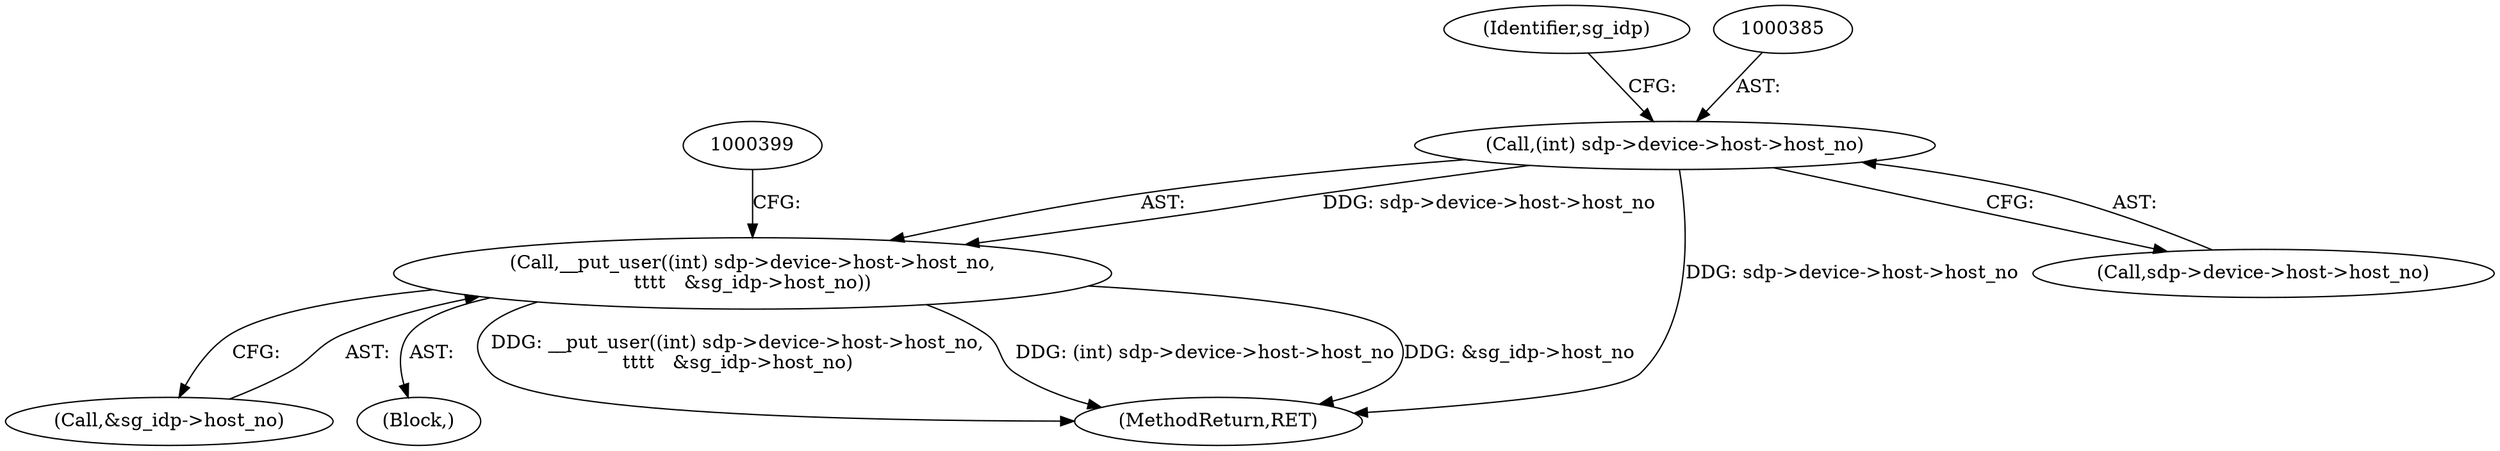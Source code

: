 digraph "0_linux_3e0097499839e0fe3af380410eababe5a47c4cf9_0@pointer" {
"1000384" [label="(Call,(int) sdp->device->host->host_no)"];
"1000383" [label="(Call,__put_user((int) sdp->device->host->host_no,\n\t\t\t\t   &sg_idp->host_no))"];
"1000383" [label="(Call,__put_user((int) sdp->device->host->host_no,\n\t\t\t\t   &sg_idp->host_no))"];
"1000393" [label="(Call,&sg_idp->host_no)"];
"1000384" [label="(Call,(int) sdp->device->host->host_no)"];
"1000369" [label="(Block,)"];
"1001060" [label="(MethodReturn,RET)"];
"1000395" [label="(Identifier,sg_idp)"];
"1000386" [label="(Call,sdp->device->host->host_no)"];
"1000384" -> "1000383"  [label="AST: "];
"1000384" -> "1000386"  [label="CFG: "];
"1000385" -> "1000384"  [label="AST: "];
"1000386" -> "1000384"  [label="AST: "];
"1000395" -> "1000384"  [label="CFG: "];
"1000384" -> "1001060"  [label="DDG: sdp->device->host->host_no"];
"1000384" -> "1000383"  [label="DDG: sdp->device->host->host_no"];
"1000383" -> "1000369"  [label="AST: "];
"1000383" -> "1000393"  [label="CFG: "];
"1000393" -> "1000383"  [label="AST: "];
"1000399" -> "1000383"  [label="CFG: "];
"1000383" -> "1001060"  [label="DDG: __put_user((int) sdp->device->host->host_no,\n\t\t\t\t   &sg_idp->host_no)"];
"1000383" -> "1001060"  [label="DDG: (int) sdp->device->host->host_no"];
"1000383" -> "1001060"  [label="DDG: &sg_idp->host_no"];
}
